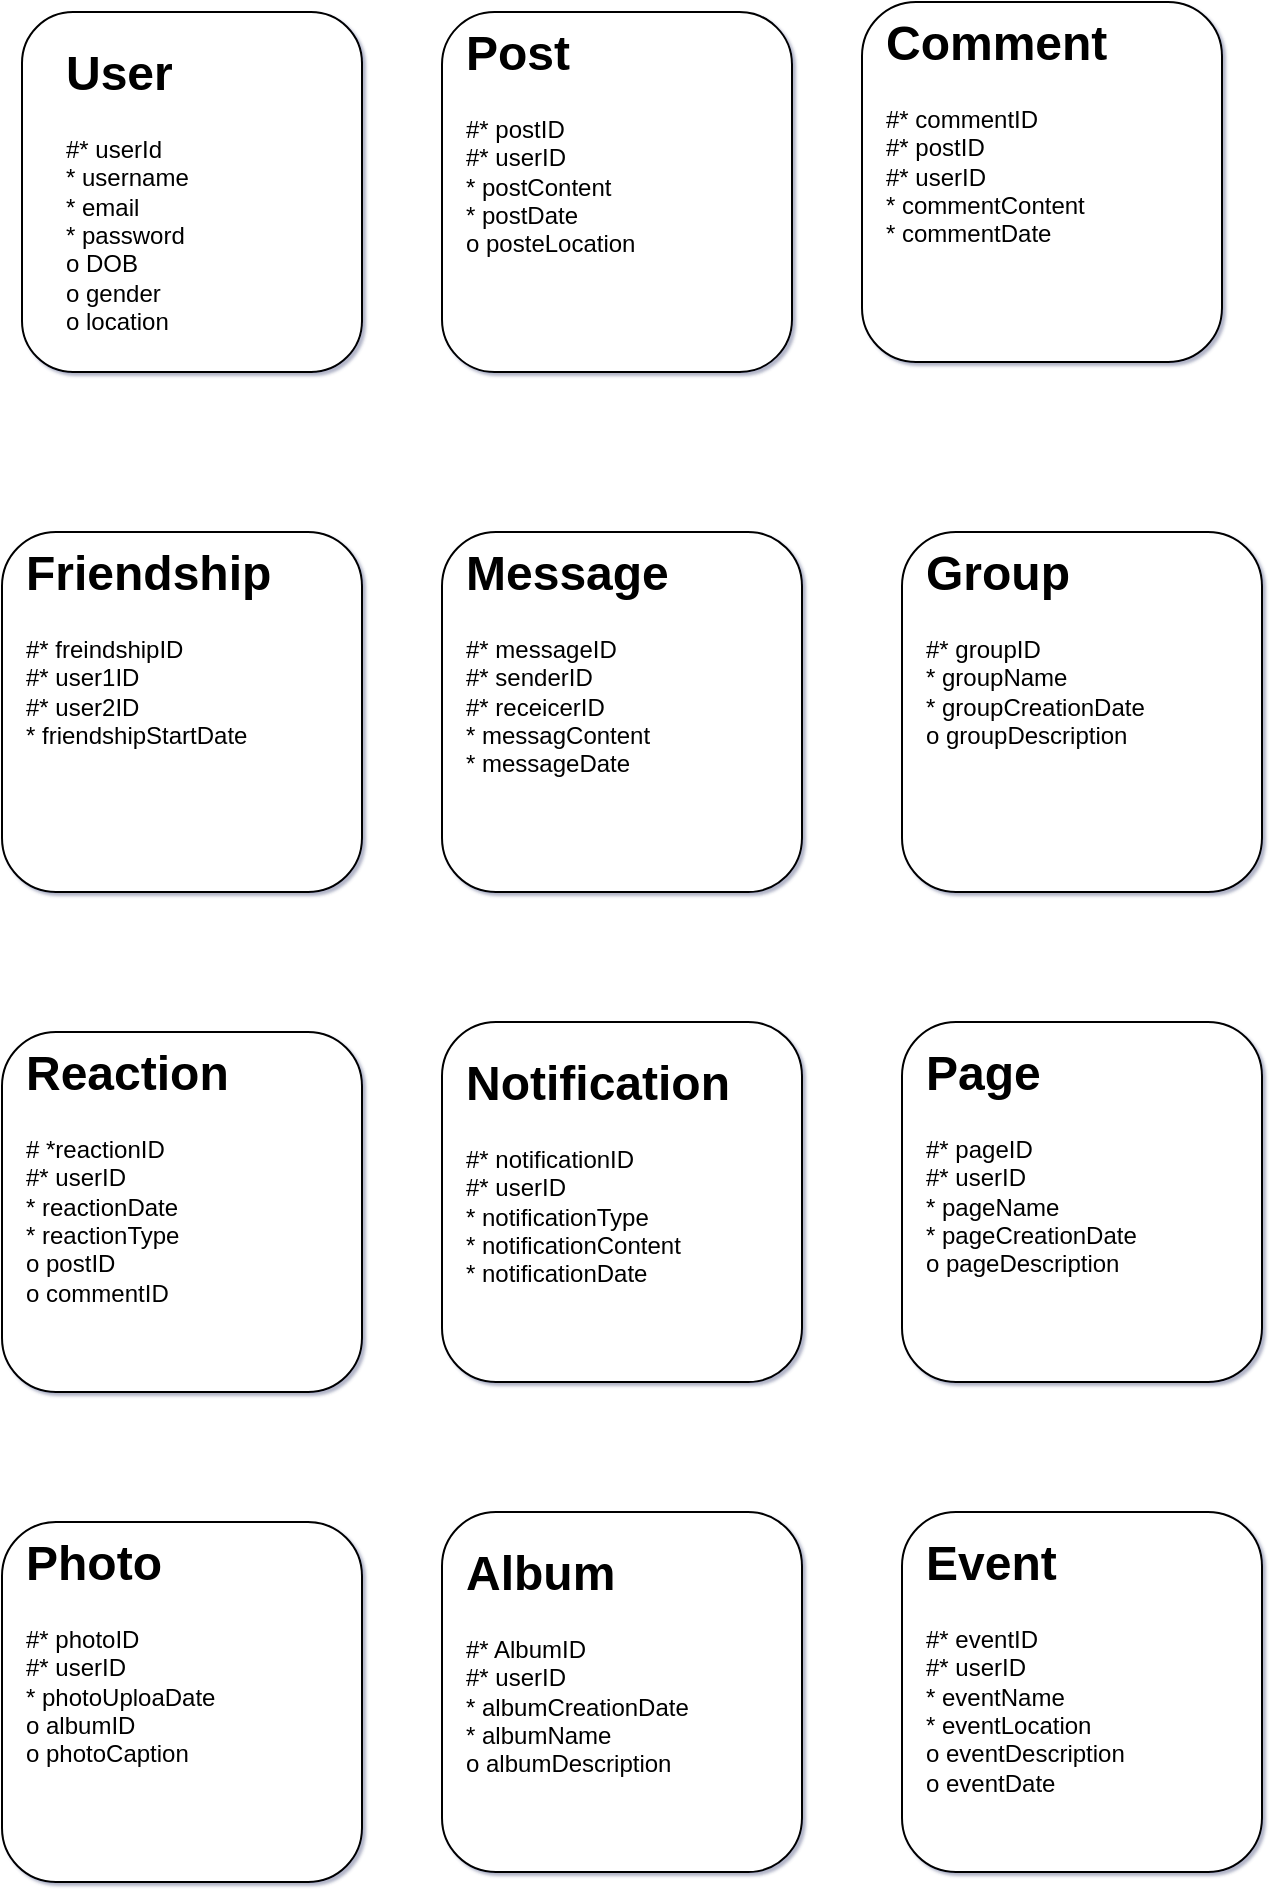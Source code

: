 <mxfile version="24.0.4" type="github">
  <diagram id="R2lEEEUBdFMjLlhIrx00" name="Page-1">
    <mxGraphModel dx="674" dy="605" grid="1" gridSize="10" guides="1" tooltips="1" connect="1" arrows="1" fold="1" page="1" pageScale="1" pageWidth="850" pageHeight="1100" math="1" shadow="1" extFonts="Permanent Marker^https://fonts.googleapis.com/css?family=Permanent+Marker">
      <root>
        <mxCell id="0" />
        <mxCell id="1" parent="0" />
        <mxCell id="QlMjqYbcZZbXOqAkl8SX-15" value="" style="rounded=1;whiteSpace=wrap;html=1;" vertex="1" parent="1">
          <mxGeometry x="40" y="40" width="170" height="180" as="geometry" />
        </mxCell>
        <mxCell id="QlMjqYbcZZbXOqAkl8SX-18" value="&lt;h1 style=&quot;margin-top: 0px;&quot;&gt;User&lt;/h1&gt;&lt;h1 style=&quot;margin-top: 0px;&quot;&gt;&lt;div style=&quot;font-size: 12px; font-weight: 400;&quot;&gt;#* userId&lt;/div&gt;&lt;div style=&quot;font-size: 12px; font-weight: 400;&quot;&gt;* username&lt;/div&gt;&lt;div style=&quot;font-size: 12px; font-weight: 400;&quot;&gt;* email&lt;/div&gt;&lt;div style=&quot;font-size: 12px; font-weight: 400;&quot;&gt;* password&lt;/div&gt;&lt;div style=&quot;font-size: 12px; font-weight: 400;&quot;&gt;o DOB&lt;/div&gt;&lt;div style=&quot;font-size: 12px; font-weight: 400;&quot;&gt;o gender&lt;/div&gt;&lt;div style=&quot;font-size: 12px; font-weight: 400;&quot;&gt;o location&lt;/div&gt;&lt;/h1&gt;" style="text;html=1;whiteSpace=wrap;overflow=hidden;rounded=0;" vertex="1" parent="1">
          <mxGeometry x="60" y="50" width="100" height="160" as="geometry" />
        </mxCell>
        <mxCell id="QlMjqYbcZZbXOqAkl8SX-20" value="" style="rounded=1;whiteSpace=wrap;html=1;" vertex="1" parent="1">
          <mxGeometry x="250" y="40" width="175" height="180" as="geometry" />
        </mxCell>
        <mxCell id="QlMjqYbcZZbXOqAkl8SX-21" value="&lt;h1 style=&quot;margin-top: 0px;&quot;&gt;Post&lt;/h1&gt;&lt;div&gt;#* postID&lt;/div&gt;&lt;div&gt;#* userID&lt;/div&gt;&lt;div&gt;* postContent&lt;/div&gt;&lt;div&gt;* postDate&lt;/div&gt;&lt;div&gt;o posteLocation&lt;/div&gt;" style="text;html=1;whiteSpace=wrap;overflow=hidden;rounded=0;" vertex="1" parent="1">
          <mxGeometry x="260" y="40" width="100" height="170" as="geometry" />
        </mxCell>
        <mxCell id="QlMjqYbcZZbXOqAkl8SX-22" value="" style="rounded=1;whiteSpace=wrap;html=1;" vertex="1" parent="1">
          <mxGeometry x="460" y="35" width="180" height="180" as="geometry" />
        </mxCell>
        <mxCell id="QlMjqYbcZZbXOqAkl8SX-23" value="&lt;h1 style=&quot;margin-top: 0px;&quot;&gt;Comment&lt;/h1&gt;&lt;div&gt;#* commentID&lt;/div&gt;&lt;div&gt;#* postID&lt;/div&gt;&lt;div&gt;#* userID&lt;/div&gt;&lt;div&gt;* commentContent&lt;/div&gt;&lt;div&gt;* commentDate&lt;/div&gt;&lt;div&gt;&lt;br&gt;&lt;/div&gt;" style="text;html=1;whiteSpace=wrap;overflow=hidden;rounded=0;" vertex="1" parent="1">
          <mxGeometry x="470" y="35" width="130" height="170" as="geometry" />
        </mxCell>
        <mxCell id="QlMjqYbcZZbXOqAkl8SX-24" value="" style="rounded=1;whiteSpace=wrap;html=1;" vertex="1" parent="1">
          <mxGeometry x="30" y="300" width="180" height="180" as="geometry" />
        </mxCell>
        <mxCell id="QlMjqYbcZZbXOqAkl8SX-25" value="&lt;h1 style=&quot;margin-top: 0px;&quot;&gt;Friendship&lt;/h1&gt;&lt;div&gt;#* freindshipID&lt;/div&gt;&lt;div&gt;#* user1ID&lt;/div&gt;&lt;div&gt;#* user2ID&lt;/div&gt;&lt;div&gt;* friendshipStartDate&lt;/div&gt;&lt;div&gt;&lt;br&gt;&lt;/div&gt;&lt;div&gt;&lt;br&gt;&lt;/div&gt;" style="text;html=1;whiteSpace=wrap;overflow=hidden;rounded=0;" vertex="1" parent="1">
          <mxGeometry x="40" y="300" width="160" height="170" as="geometry" />
        </mxCell>
        <mxCell id="QlMjqYbcZZbXOqAkl8SX-26" value="" style="rounded=1;whiteSpace=wrap;html=1;" vertex="1" parent="1">
          <mxGeometry x="250" y="300" width="180" height="180" as="geometry" />
        </mxCell>
        <mxCell id="QlMjqYbcZZbXOqAkl8SX-27" value="&lt;h1 style=&quot;margin-top: 0px;&quot;&gt;Message&lt;/h1&gt;&lt;div&gt;#* messageID&lt;/div&gt;&lt;div&gt;#* senderID&lt;/div&gt;&lt;div&gt;#* receicerID&lt;/div&gt;&lt;div&gt;* messagContent&lt;/div&gt;&lt;div&gt;* messageDate&lt;/div&gt;&lt;div&gt;&lt;br&gt;&lt;/div&gt;&lt;div&gt;&lt;br&gt;&lt;/div&gt;" style="text;html=1;whiteSpace=wrap;overflow=hidden;rounded=0;" vertex="1" parent="1">
          <mxGeometry x="260" y="300" width="160" height="170" as="geometry" />
        </mxCell>
        <mxCell id="QlMjqYbcZZbXOqAkl8SX-30" value="" style="rounded=1;whiteSpace=wrap;html=1;" vertex="1" parent="1">
          <mxGeometry x="480" y="300" width="180" height="180" as="geometry" />
        </mxCell>
        <mxCell id="QlMjqYbcZZbXOqAkl8SX-31" value="&lt;h1 style=&quot;margin-top: 0px;&quot;&gt;Group&lt;/h1&gt;&lt;div&gt;#* groupID&lt;/div&gt;&lt;div&gt;* groupName&lt;/div&gt;&lt;div&gt;* groupCreationDate&lt;br&gt;&lt;/div&gt;&lt;div&gt;o groupDescription&lt;/div&gt;&lt;div&gt;&lt;br&gt;&lt;/div&gt;&lt;div&gt;&lt;br&gt;&lt;/div&gt;&lt;div&gt;&lt;br&gt;&lt;/div&gt;" style="text;html=1;whiteSpace=wrap;overflow=hidden;rounded=0;" vertex="1" parent="1">
          <mxGeometry x="490" y="300" width="160" height="170" as="geometry" />
        </mxCell>
        <mxCell id="QlMjqYbcZZbXOqAkl8SX-34" value="" style="rounded=1;whiteSpace=wrap;html=1;" vertex="1" parent="1">
          <mxGeometry x="250" y="545" width="180" height="180" as="geometry" />
        </mxCell>
        <mxCell id="QlMjqYbcZZbXOqAkl8SX-35" value="&lt;h1 style=&quot;margin-top: 0px;&quot;&gt;Notification&lt;/h1&gt;&lt;div&gt;#* notificationID&lt;/div&gt;&lt;div&gt;#* userID&lt;/div&gt;&lt;div&gt;* notificationType&lt;/div&gt;&lt;div&gt;* notificationContent&lt;/div&gt;&lt;div&gt;* notificationDate&lt;/div&gt;&lt;div&gt;&lt;br&gt;&lt;/div&gt;&lt;div&gt;&lt;br&gt;&lt;/div&gt;" style="text;html=1;whiteSpace=wrap;overflow=hidden;rounded=0;" vertex="1" parent="1">
          <mxGeometry x="260" y="555" width="160" height="170" as="geometry" />
        </mxCell>
        <mxCell id="QlMjqYbcZZbXOqAkl8SX-36" value="" style="rounded=1;whiteSpace=wrap;html=1;" vertex="1" parent="1">
          <mxGeometry x="30" y="550" width="180" height="180" as="geometry" />
        </mxCell>
        <mxCell id="QlMjqYbcZZbXOqAkl8SX-37" value="&lt;h1 style=&quot;margin-top: 0px;&quot;&gt;Reaction&lt;/h1&gt;&lt;div&gt;# *reactionID&lt;/div&gt;&lt;div&gt;#* userID&lt;/div&gt;&lt;div&gt;&lt;div&gt;* reactionDate&lt;/div&gt;&lt;div&gt;* reactionType&lt;/div&gt;&lt;/div&gt;&lt;div&gt;o postID&lt;/div&gt;&lt;div&gt;o commentID&lt;/div&gt;&lt;div&gt;&lt;br&gt;&lt;/div&gt;&lt;div&gt;&lt;br&gt;&lt;/div&gt;&lt;div&gt;&lt;br&gt;&lt;/div&gt;" style="text;html=1;whiteSpace=wrap;overflow=hidden;rounded=0;" vertex="1" parent="1">
          <mxGeometry x="40" y="550" width="160" height="170" as="geometry" />
        </mxCell>
        <mxCell id="QlMjqYbcZZbXOqAkl8SX-38" value="" style="rounded=1;whiteSpace=wrap;html=1;" vertex="1" parent="1">
          <mxGeometry x="480" y="545" width="180" height="180" as="geometry" />
        </mxCell>
        <mxCell id="QlMjqYbcZZbXOqAkl8SX-39" value="&lt;h1 style=&quot;margin-top: 0px;&quot;&gt;Page&lt;/h1&gt;&lt;div&gt;#* pageID&lt;/div&gt;&lt;div&gt;#* userID&lt;/div&gt;&lt;div&gt;* pageName&lt;/div&gt;&lt;div&gt;* pageCreationDate&lt;br&gt;&lt;/div&gt;&lt;div&gt;o pageDescription&lt;/div&gt;&lt;div&gt;&lt;br&gt;&lt;/div&gt;&lt;div&gt;&lt;br&gt;&lt;/div&gt;&lt;div&gt;&lt;br&gt;&lt;/div&gt;" style="text;html=1;whiteSpace=wrap;overflow=hidden;rounded=0;" vertex="1" parent="1">
          <mxGeometry x="490" y="550" width="160" height="170" as="geometry" />
        </mxCell>
        <mxCell id="QlMjqYbcZZbXOqAkl8SX-40" value="" style="rounded=1;whiteSpace=wrap;html=1;" vertex="1" parent="1">
          <mxGeometry x="30" y="795" width="180" height="180" as="geometry" />
        </mxCell>
        <mxCell id="QlMjqYbcZZbXOqAkl8SX-41" value="&lt;h1 style=&quot;margin-top: 0px;&quot;&gt;Photo&lt;/h1&gt;&lt;div&gt;#* photoID&lt;/div&gt;&lt;div&gt;#* userID&lt;/div&gt;&lt;div&gt;* photoUploaDate&lt;br&gt;&lt;/div&gt;&lt;div&gt;o albumID&lt;/div&gt;&lt;div&gt;o photoCaption&lt;/div&gt;&lt;div&gt;&lt;br&gt;&lt;/div&gt;&lt;div&gt;&lt;br&gt;&lt;/div&gt;&lt;div&gt;&lt;br&gt;&lt;/div&gt;" style="text;html=1;whiteSpace=wrap;overflow=hidden;rounded=0;" vertex="1" parent="1">
          <mxGeometry x="40" y="795" width="160" height="170" as="geometry" />
        </mxCell>
        <mxCell id="QlMjqYbcZZbXOqAkl8SX-42" value="" style="rounded=1;whiteSpace=wrap;html=1;" vertex="1" parent="1">
          <mxGeometry x="250" y="790" width="180" height="180" as="geometry" />
        </mxCell>
        <mxCell id="QlMjqYbcZZbXOqAkl8SX-43" value="&lt;h1 style=&quot;margin-top: 0px;&quot;&gt;Album&lt;/h1&gt;&lt;div&gt;#* AlbumID&lt;/div&gt;&lt;div&gt;#* userID&lt;/div&gt;&lt;div&gt;* albumCreationDate&lt;br&gt;&lt;/div&gt;&lt;div&gt;* albumName&lt;/div&gt;&lt;div&gt;o albumDescription&lt;/div&gt;&lt;div&gt;&lt;br&gt;&lt;/div&gt;&lt;div&gt;&lt;br&gt;&lt;/div&gt;" style="text;html=1;whiteSpace=wrap;overflow=hidden;rounded=0;" vertex="1" parent="1">
          <mxGeometry x="260" y="800" width="160" height="170" as="geometry" />
        </mxCell>
        <mxCell id="QlMjqYbcZZbXOqAkl8SX-44" value="" style="rounded=1;whiteSpace=wrap;html=1;" vertex="1" parent="1">
          <mxGeometry x="480" y="790" width="180" height="180" as="geometry" />
        </mxCell>
        <mxCell id="QlMjqYbcZZbXOqAkl8SX-45" value="&lt;h1 style=&quot;margin-top: 0px;&quot;&gt;Event&lt;/h1&gt;&lt;div&gt;#* eventID&lt;/div&gt;&lt;div&gt;#* userID&lt;/div&gt;&lt;div&gt;* eventName&lt;/div&gt;&lt;div&gt;* eventLocation&lt;br&gt;&lt;/div&gt;&lt;div&gt;o eventDescription&lt;/div&gt;&lt;div&gt;o eventDate&lt;/div&gt;&lt;div&gt;&lt;br&gt;&lt;/div&gt;&lt;div&gt;&lt;br&gt;&lt;/div&gt;" style="text;html=1;whiteSpace=wrap;overflow=hidden;rounded=0;" vertex="1" parent="1">
          <mxGeometry x="490" y="795" width="160" height="170" as="geometry" />
        </mxCell>
      </root>
    </mxGraphModel>
  </diagram>
</mxfile>
